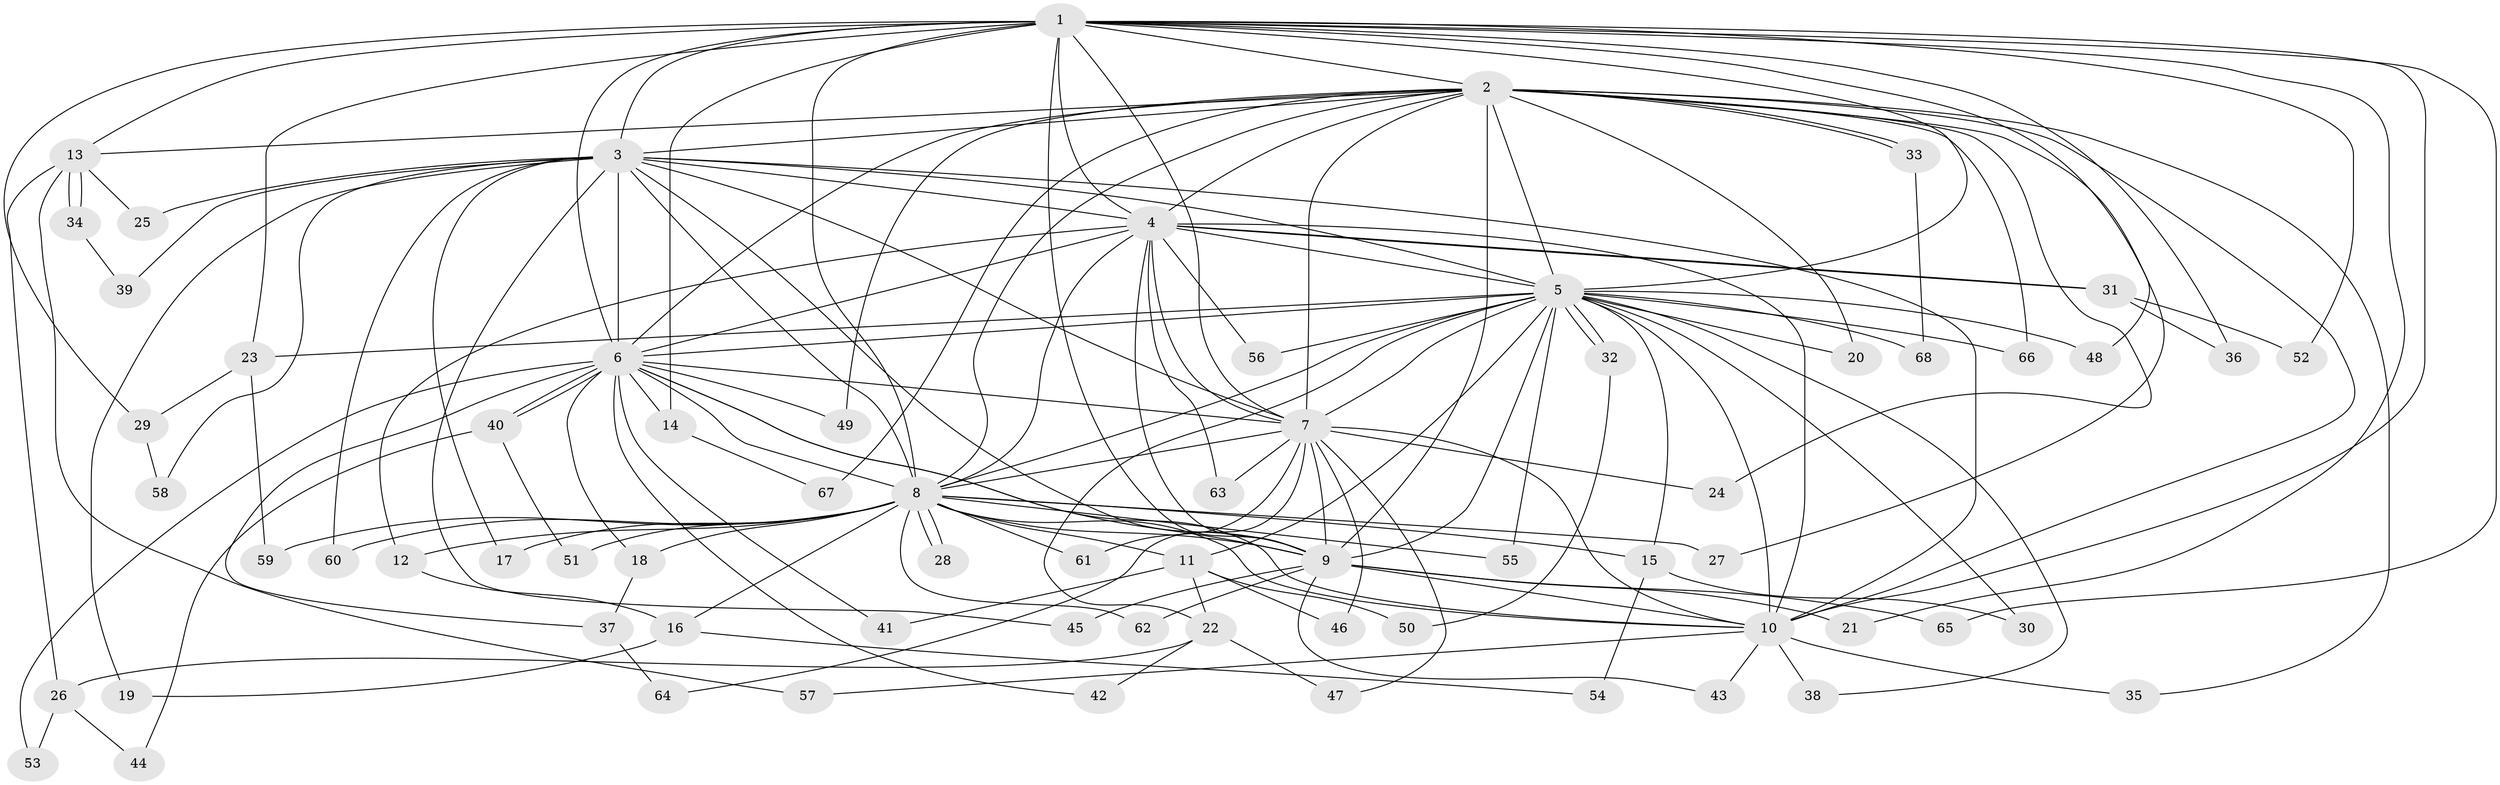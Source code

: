 // coarse degree distribution, {18: 0.018867924528301886, 20: 0.018867924528301886, 12: 0.018867924528301886, 15: 0.018867924528301886, 24: 0.018867924528301886, 19: 0.018867924528301886, 6: 0.018867924528301886, 3: 0.16981132075471697, 7: 0.018867924528301886, 2: 0.5660377358490566, 4: 0.07547169811320754, 5: 0.018867924528301886, 1: 0.018867924528301886}
// Generated by graph-tools (version 1.1) at 2025/41/03/06/25 10:41:34]
// undirected, 68 vertices, 161 edges
graph export_dot {
graph [start="1"]
  node [color=gray90,style=filled];
  1;
  2;
  3;
  4;
  5;
  6;
  7;
  8;
  9;
  10;
  11;
  12;
  13;
  14;
  15;
  16;
  17;
  18;
  19;
  20;
  21;
  22;
  23;
  24;
  25;
  26;
  27;
  28;
  29;
  30;
  31;
  32;
  33;
  34;
  35;
  36;
  37;
  38;
  39;
  40;
  41;
  42;
  43;
  44;
  45;
  46;
  47;
  48;
  49;
  50;
  51;
  52;
  53;
  54;
  55;
  56;
  57;
  58;
  59;
  60;
  61;
  62;
  63;
  64;
  65;
  66;
  67;
  68;
  1 -- 2;
  1 -- 3;
  1 -- 4;
  1 -- 5;
  1 -- 6;
  1 -- 7;
  1 -- 8;
  1 -- 9;
  1 -- 10;
  1 -- 13;
  1 -- 14;
  1 -- 21;
  1 -- 23;
  1 -- 29;
  1 -- 36;
  1 -- 48;
  1 -- 52;
  1 -- 65;
  2 -- 3;
  2 -- 4;
  2 -- 5;
  2 -- 6;
  2 -- 7;
  2 -- 8;
  2 -- 9;
  2 -- 10;
  2 -- 13;
  2 -- 20;
  2 -- 24;
  2 -- 27;
  2 -- 33;
  2 -- 33;
  2 -- 35;
  2 -- 49;
  2 -- 66;
  2 -- 67;
  3 -- 4;
  3 -- 5;
  3 -- 6;
  3 -- 7;
  3 -- 8;
  3 -- 9;
  3 -- 10;
  3 -- 17;
  3 -- 19;
  3 -- 25;
  3 -- 39;
  3 -- 45;
  3 -- 58;
  3 -- 60;
  4 -- 5;
  4 -- 6;
  4 -- 7;
  4 -- 8;
  4 -- 9;
  4 -- 10;
  4 -- 12;
  4 -- 31;
  4 -- 31;
  4 -- 56;
  4 -- 63;
  5 -- 6;
  5 -- 7;
  5 -- 8;
  5 -- 9;
  5 -- 10;
  5 -- 11;
  5 -- 15;
  5 -- 20;
  5 -- 22;
  5 -- 23;
  5 -- 30;
  5 -- 32;
  5 -- 32;
  5 -- 38;
  5 -- 48;
  5 -- 55;
  5 -- 56;
  5 -- 66;
  5 -- 68;
  6 -- 7;
  6 -- 8;
  6 -- 9;
  6 -- 10;
  6 -- 14;
  6 -- 18;
  6 -- 37;
  6 -- 40;
  6 -- 40;
  6 -- 41;
  6 -- 42;
  6 -- 49;
  6 -- 53;
  7 -- 8;
  7 -- 9;
  7 -- 10;
  7 -- 24;
  7 -- 46;
  7 -- 47;
  7 -- 61;
  7 -- 63;
  7 -- 64;
  8 -- 9;
  8 -- 10;
  8 -- 11;
  8 -- 12;
  8 -- 15;
  8 -- 16;
  8 -- 17;
  8 -- 18;
  8 -- 27;
  8 -- 28;
  8 -- 28;
  8 -- 51;
  8 -- 55;
  8 -- 59;
  8 -- 60;
  8 -- 61;
  8 -- 62;
  9 -- 10;
  9 -- 21;
  9 -- 43;
  9 -- 45;
  9 -- 62;
  9 -- 65;
  10 -- 35;
  10 -- 38;
  10 -- 43;
  10 -- 57;
  11 -- 22;
  11 -- 41;
  11 -- 46;
  11 -- 50;
  12 -- 16;
  13 -- 25;
  13 -- 26;
  13 -- 34;
  13 -- 34;
  13 -- 57;
  14 -- 67;
  15 -- 30;
  15 -- 54;
  16 -- 19;
  16 -- 54;
  18 -- 37;
  22 -- 26;
  22 -- 42;
  22 -- 47;
  23 -- 29;
  23 -- 59;
  26 -- 44;
  26 -- 53;
  29 -- 58;
  31 -- 36;
  31 -- 52;
  32 -- 50;
  33 -- 68;
  34 -- 39;
  37 -- 64;
  40 -- 44;
  40 -- 51;
}
